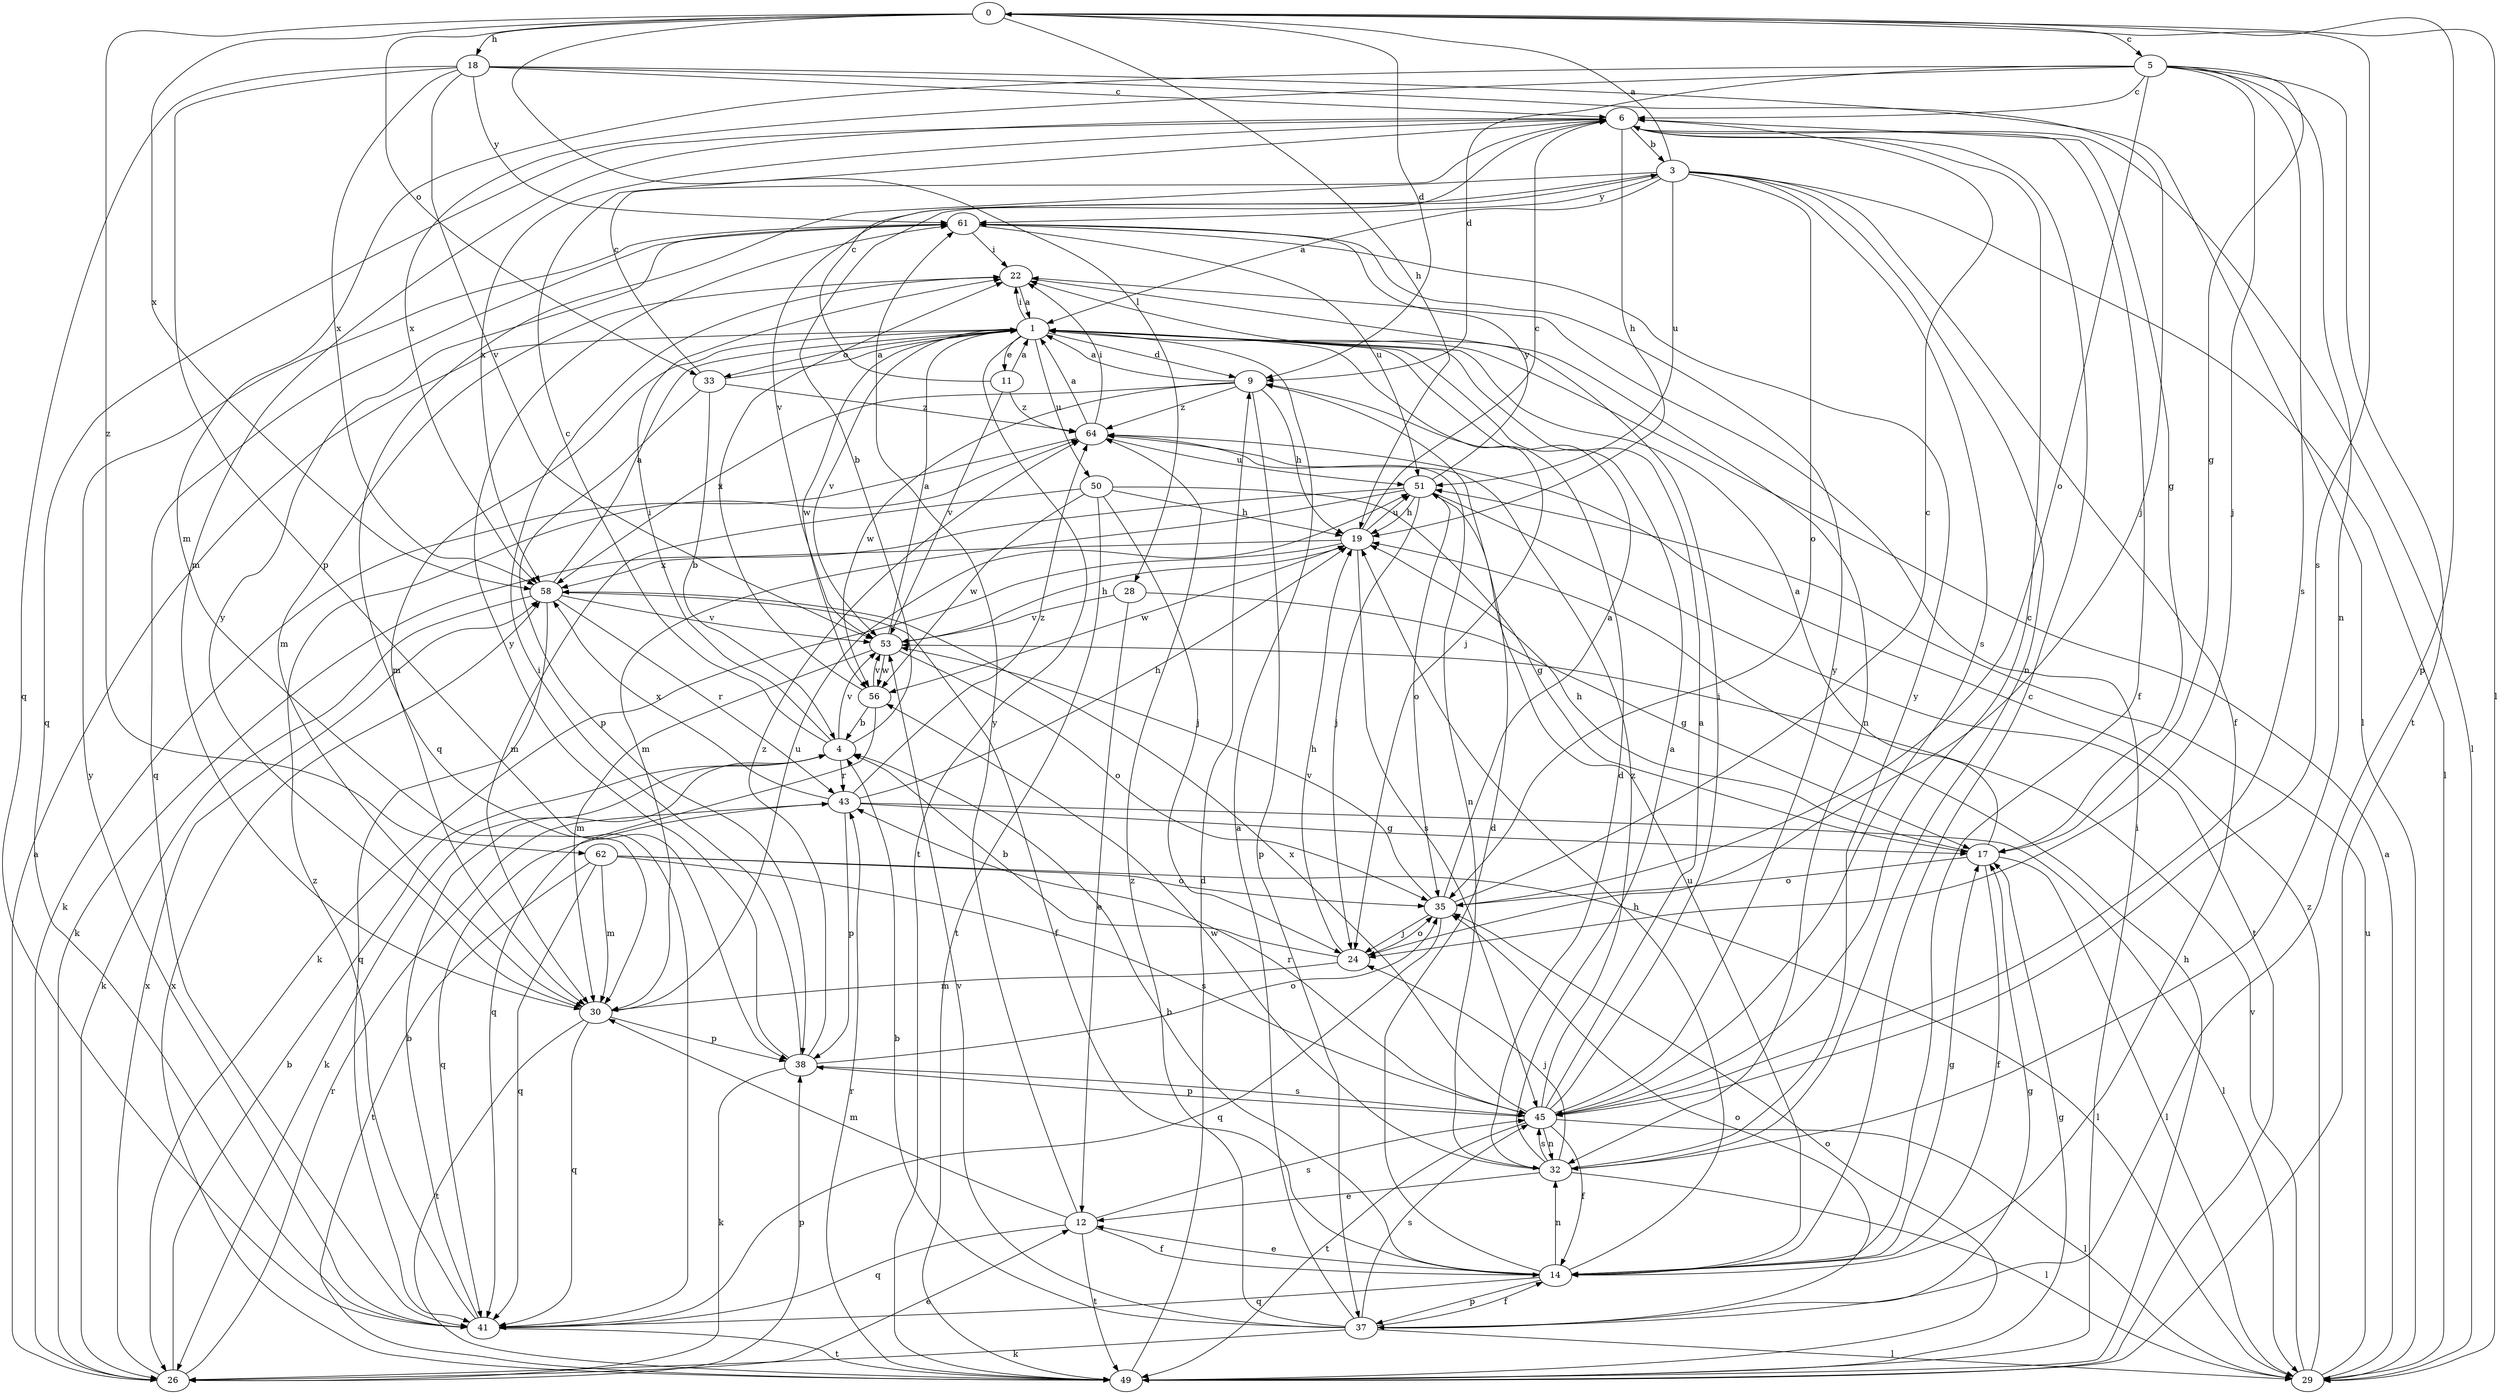 strict digraph  {
0;
1;
3;
4;
5;
6;
9;
11;
12;
14;
17;
18;
19;
22;
24;
26;
28;
29;
30;
32;
33;
35;
37;
38;
41;
43;
45;
49;
50;
51;
53;
56;
58;
61;
62;
64;
0 -> 5  [label=c];
0 -> 9  [label=d];
0 -> 18  [label=h];
0 -> 19  [label=h];
0 -> 28  [label=l];
0 -> 29  [label=l];
0 -> 33  [label=o];
0 -> 37  [label=p];
0 -> 45  [label=s];
0 -> 58  [label=x];
0 -> 62  [label=z];
1 -> 9  [label=d];
1 -> 11  [label=e];
1 -> 22  [label=i];
1 -> 24  [label=j];
1 -> 30  [label=m];
1 -> 33  [label=o];
1 -> 49  [label=t];
1 -> 50  [label=u];
1 -> 53  [label=v];
1 -> 56  [label=w];
3 -> 0  [label=a];
3 -> 1  [label=a];
3 -> 14  [label=f];
3 -> 29  [label=l];
3 -> 32  [label=n];
3 -> 35  [label=o];
3 -> 41  [label=q];
3 -> 45  [label=s];
3 -> 51  [label=u];
3 -> 53  [label=v];
3 -> 61  [label=y];
4 -> 3  [label=b];
4 -> 6  [label=c];
4 -> 22  [label=i];
4 -> 26  [label=k];
4 -> 43  [label=r];
4 -> 53  [label=v];
5 -> 6  [label=c];
5 -> 9  [label=d];
5 -> 17  [label=g];
5 -> 24  [label=j];
5 -> 30  [label=m];
5 -> 32  [label=n];
5 -> 35  [label=o];
5 -> 45  [label=s];
5 -> 49  [label=t];
5 -> 58  [label=x];
6 -> 3  [label=b];
6 -> 14  [label=f];
6 -> 17  [label=g];
6 -> 19  [label=h];
6 -> 29  [label=l];
6 -> 30  [label=m];
6 -> 41  [label=q];
6 -> 58  [label=x];
9 -> 1  [label=a];
9 -> 19  [label=h];
9 -> 37  [label=p];
9 -> 56  [label=w];
9 -> 58  [label=x];
9 -> 64  [label=z];
11 -> 1  [label=a];
11 -> 6  [label=c];
11 -> 53  [label=v];
11 -> 64  [label=z];
12 -> 14  [label=f];
12 -> 30  [label=m];
12 -> 41  [label=q];
12 -> 45  [label=s];
12 -> 49  [label=t];
12 -> 61  [label=y];
14 -> 4  [label=b];
14 -> 6  [label=c];
14 -> 9  [label=d];
14 -> 12  [label=e];
14 -> 17  [label=g];
14 -> 19  [label=h];
14 -> 32  [label=n];
14 -> 37  [label=p];
14 -> 41  [label=q];
14 -> 51  [label=u];
17 -> 1  [label=a];
17 -> 14  [label=f];
17 -> 19  [label=h];
17 -> 29  [label=l];
17 -> 35  [label=o];
18 -> 6  [label=c];
18 -> 24  [label=j];
18 -> 29  [label=l];
18 -> 38  [label=p];
18 -> 41  [label=q];
18 -> 53  [label=v];
18 -> 58  [label=x];
18 -> 61  [label=y];
19 -> 6  [label=c];
19 -> 26  [label=k];
19 -> 45  [label=s];
19 -> 51  [label=u];
19 -> 56  [label=w];
19 -> 58  [label=x];
22 -> 1  [label=a];
22 -> 30  [label=m];
22 -> 32  [label=n];
24 -> 4  [label=b];
24 -> 19  [label=h];
24 -> 30  [label=m];
24 -> 35  [label=o];
26 -> 1  [label=a];
26 -> 4  [label=b];
26 -> 12  [label=e];
26 -> 38  [label=p];
26 -> 43  [label=r];
26 -> 58  [label=x];
28 -> 12  [label=e];
28 -> 17  [label=g];
28 -> 53  [label=v];
29 -> 1  [label=a];
29 -> 51  [label=u];
29 -> 53  [label=v];
29 -> 64  [label=z];
30 -> 38  [label=p];
30 -> 41  [label=q];
30 -> 49  [label=t];
30 -> 51  [label=u];
30 -> 61  [label=y];
32 -> 1  [label=a];
32 -> 9  [label=d];
32 -> 12  [label=e];
32 -> 24  [label=j];
32 -> 29  [label=l];
32 -> 45  [label=s];
32 -> 56  [label=w];
32 -> 61  [label=y];
33 -> 1  [label=a];
33 -> 4  [label=b];
33 -> 6  [label=c];
33 -> 38  [label=p];
33 -> 64  [label=z];
35 -> 1  [label=a];
35 -> 6  [label=c];
35 -> 24  [label=j];
35 -> 41  [label=q];
35 -> 53  [label=v];
37 -> 1  [label=a];
37 -> 4  [label=b];
37 -> 14  [label=f];
37 -> 17  [label=g];
37 -> 26  [label=k];
37 -> 29  [label=l];
37 -> 35  [label=o];
37 -> 45  [label=s];
37 -> 53  [label=v];
37 -> 64  [label=z];
38 -> 22  [label=i];
38 -> 26  [label=k];
38 -> 35  [label=o];
38 -> 45  [label=s];
38 -> 61  [label=y];
38 -> 64  [label=z];
41 -> 4  [label=b];
41 -> 49  [label=t];
41 -> 61  [label=y];
41 -> 64  [label=z];
43 -> 17  [label=g];
43 -> 19  [label=h];
43 -> 29  [label=l];
43 -> 38  [label=p];
43 -> 41  [label=q];
43 -> 58  [label=x];
43 -> 64  [label=z];
45 -> 1  [label=a];
45 -> 6  [label=c];
45 -> 14  [label=f];
45 -> 22  [label=i];
45 -> 29  [label=l];
45 -> 32  [label=n];
45 -> 38  [label=p];
45 -> 43  [label=r];
45 -> 49  [label=t];
45 -> 58  [label=x];
45 -> 61  [label=y];
45 -> 64  [label=z];
49 -> 9  [label=d];
49 -> 17  [label=g];
49 -> 19  [label=h];
49 -> 22  [label=i];
49 -> 35  [label=o];
49 -> 43  [label=r];
49 -> 58  [label=x];
50 -> 17  [label=g];
50 -> 19  [label=h];
50 -> 24  [label=j];
50 -> 30  [label=m];
50 -> 49  [label=t];
50 -> 56  [label=w];
51 -> 19  [label=h];
51 -> 24  [label=j];
51 -> 26  [label=k];
51 -> 30  [label=m];
51 -> 35  [label=o];
51 -> 49  [label=t];
51 -> 61  [label=y];
53 -> 1  [label=a];
53 -> 19  [label=h];
53 -> 30  [label=m];
53 -> 35  [label=o];
53 -> 56  [label=w];
56 -> 4  [label=b];
56 -> 22  [label=i];
56 -> 41  [label=q];
56 -> 53  [label=v];
58 -> 1  [label=a];
58 -> 14  [label=f];
58 -> 26  [label=k];
58 -> 41  [label=q];
58 -> 43  [label=r];
58 -> 53  [label=v];
61 -> 22  [label=i];
61 -> 41  [label=q];
61 -> 51  [label=u];
62 -> 29  [label=l];
62 -> 30  [label=m];
62 -> 35  [label=o];
62 -> 41  [label=q];
62 -> 45  [label=s];
62 -> 49  [label=t];
64 -> 1  [label=a];
64 -> 22  [label=i];
64 -> 26  [label=k];
64 -> 32  [label=n];
64 -> 51  [label=u];
}
